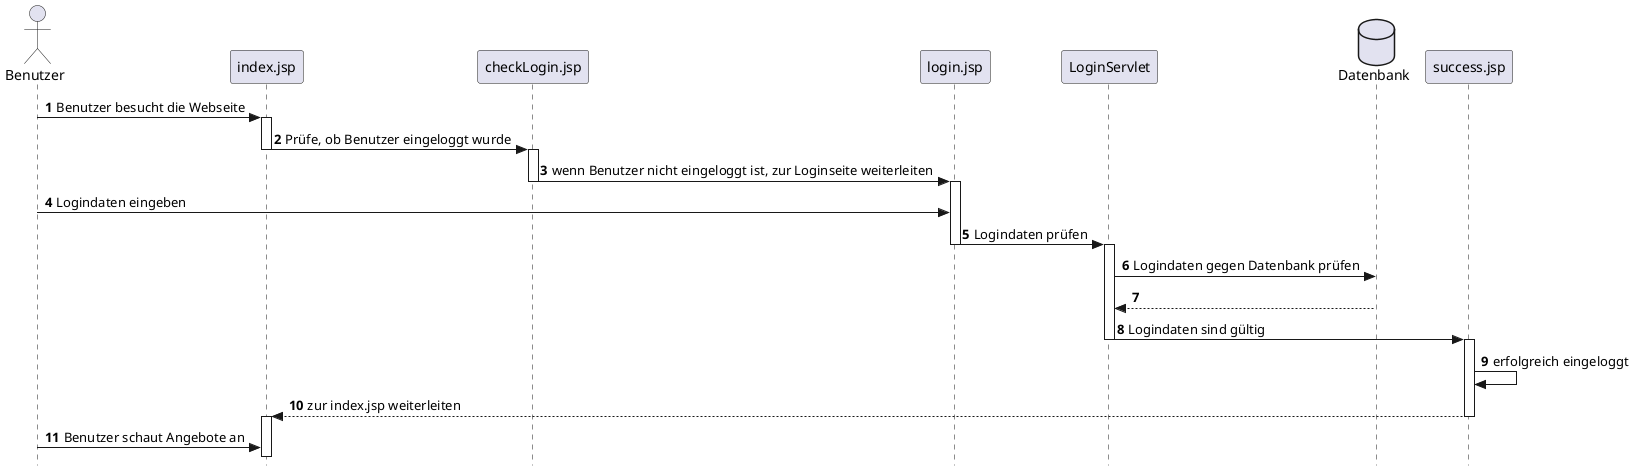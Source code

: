 @startuml
'https://plantuml.com/sequence-diagram
skinparam style strictuml
autonumber
actor Benutzer

Benutzer->index.jsp : Benutzer besucht die Webseite
activate index.jsp
index.jsp->checkLogin.jsp : Prüfe, ob Benutzer eingeloggt wurde
deactivate index.jsp
activate checkLogin.jsp
checkLogin.jsp->login.jsp : wenn Benutzer nicht eingeloggt ist, zur Loginseite weiterleiten
deactivate checkLogin.jsp
activate login.jsp
Benutzer->login.jsp : Logindaten eingeben
login.jsp->LoginServlet : Logindaten prüfen
deactivate login.jsp
activate LoginServlet
database Datenbank
LoginServlet->Datenbank : Logindaten gegen Datenbank prüfen
Datenbank-->LoginServlet
'LoginServlet->LoginServlet : mit Datenbank kommunizieren
LoginServlet->success.jsp : Logindaten sind gültig
deactivate LoginServlet
activate success.jsp
deactivate LoginServlet
success.jsp->success.jsp : erfolgreich eingeloggt
success.jsp-->index.jsp : zur index.jsp weiterleiten
deactivate success.jsp
activate index.jsp
Benutzer->index.jsp : Benutzer schaut Angebote an


@enduml